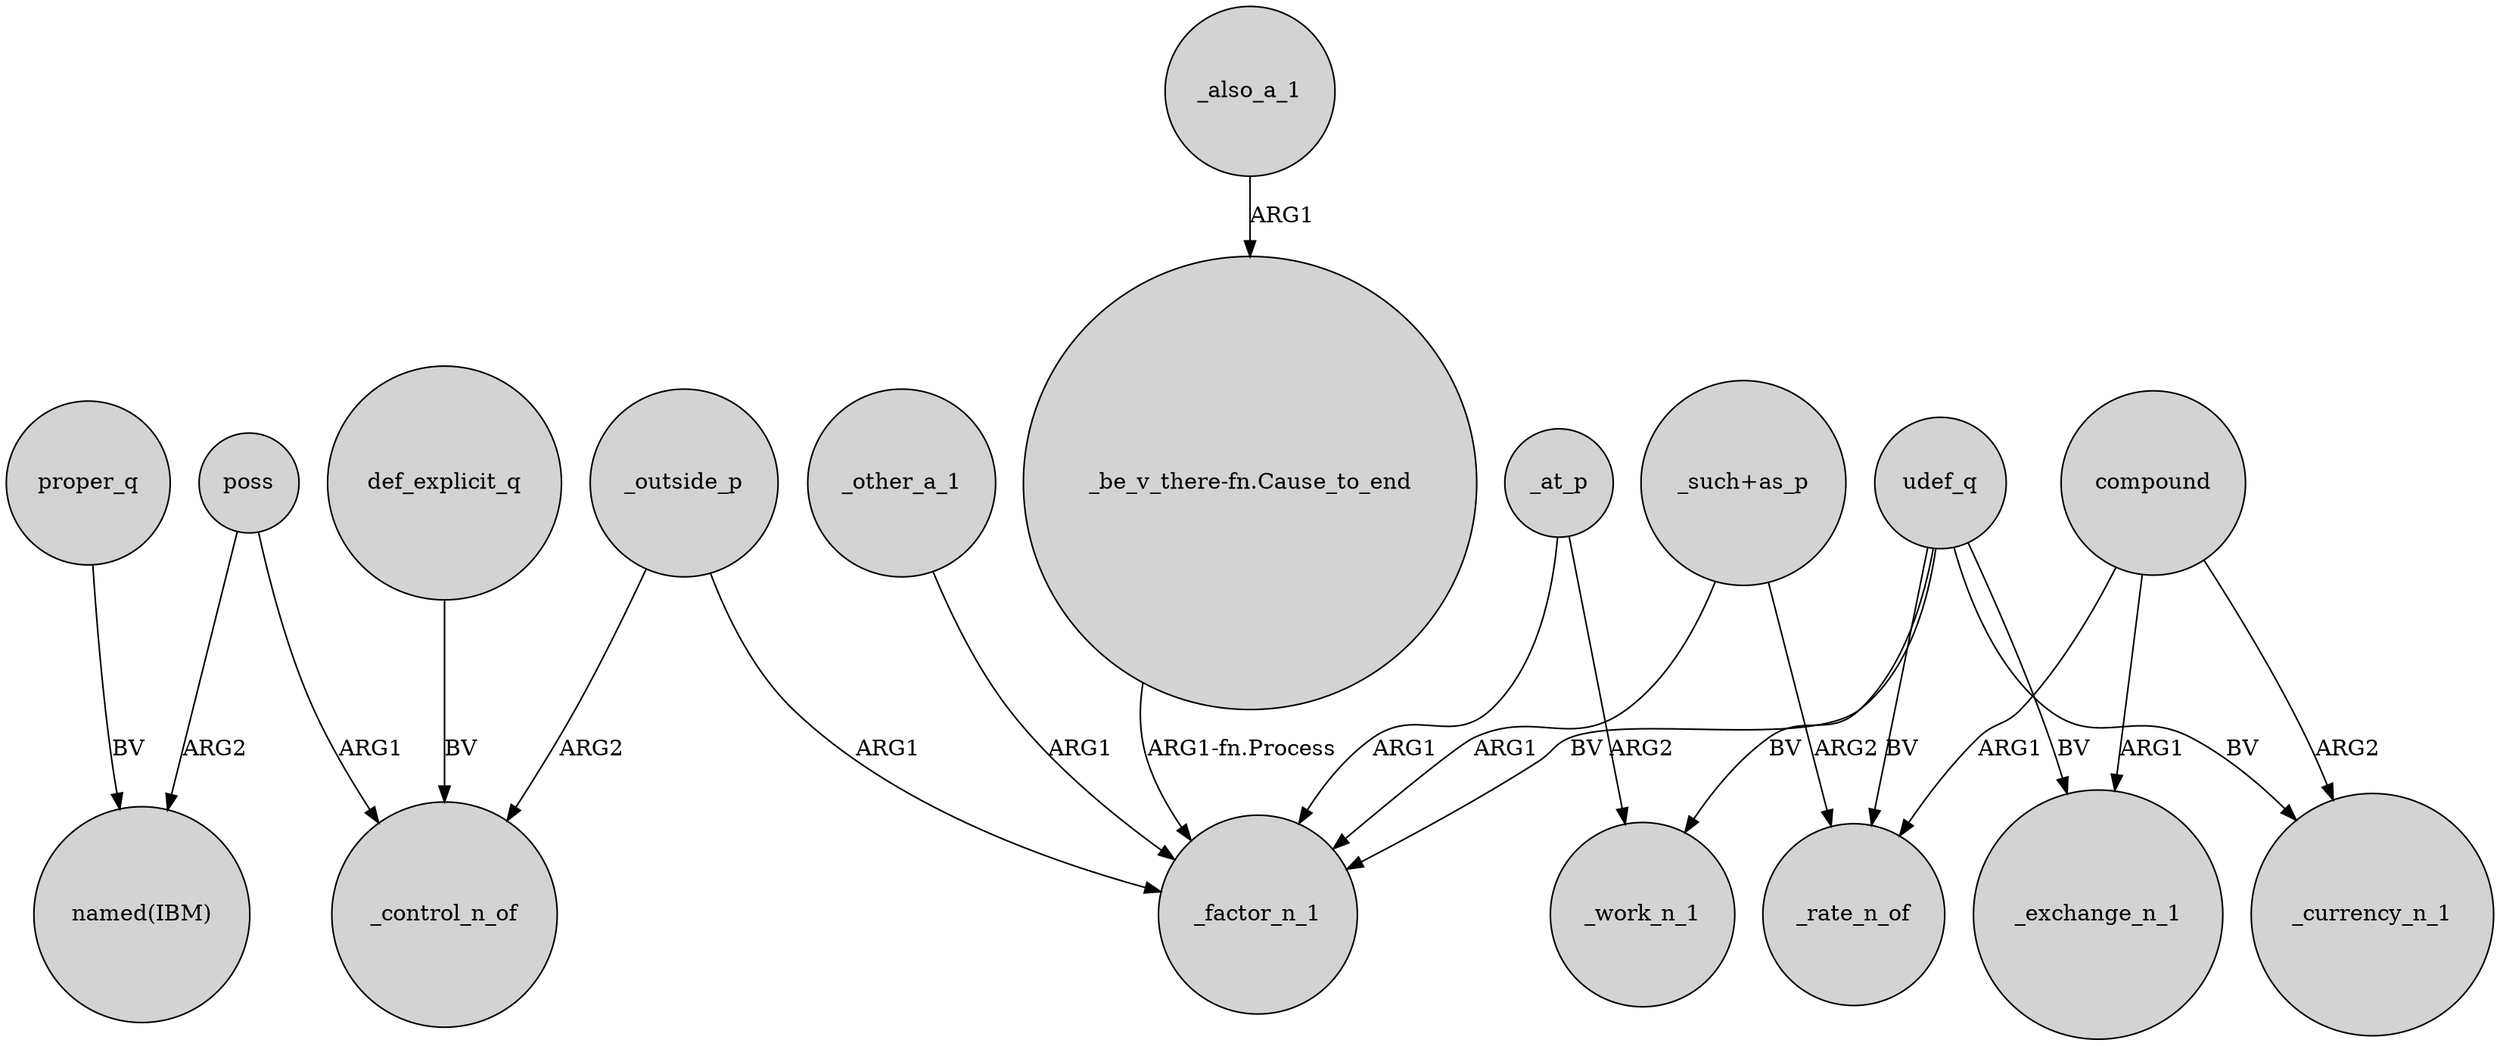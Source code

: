 digraph {
	node [shape=circle style=filled]
	def_explicit_q -> _control_n_of [label=BV]
	_also_a_1 -> "_be_v_there-fn.Cause_to_end" [label=ARG1]
	poss -> "named(IBM)" [label=ARG2]
	udef_q -> _exchange_n_1 [label=BV]
	udef_q -> _currency_n_1 [label=BV]
	proper_q -> "named(IBM)" [label=BV]
	poss -> _control_n_of [label=ARG1]
	udef_q -> _work_n_1 [label=BV]
	compound -> _rate_n_of [label=ARG1]
	udef_q -> _rate_n_of [label=BV]
	"_such+as_p" -> _rate_n_of [label=ARG2]
	compound -> _exchange_n_1 [label=ARG1]
	_at_p -> _factor_n_1 [label=ARG1]
	"_such+as_p" -> _factor_n_1 [label=ARG1]
	_at_p -> _work_n_1 [label=ARG2]
	"_be_v_there-fn.Cause_to_end" -> _factor_n_1 [label="ARG1-fn.Process"]
	udef_q -> _factor_n_1 [label=BV]
	_outside_p -> _control_n_of [label=ARG2]
	_outside_p -> _factor_n_1 [label=ARG1]
	_other_a_1 -> _factor_n_1 [label=ARG1]
	compound -> _currency_n_1 [label=ARG2]
}
